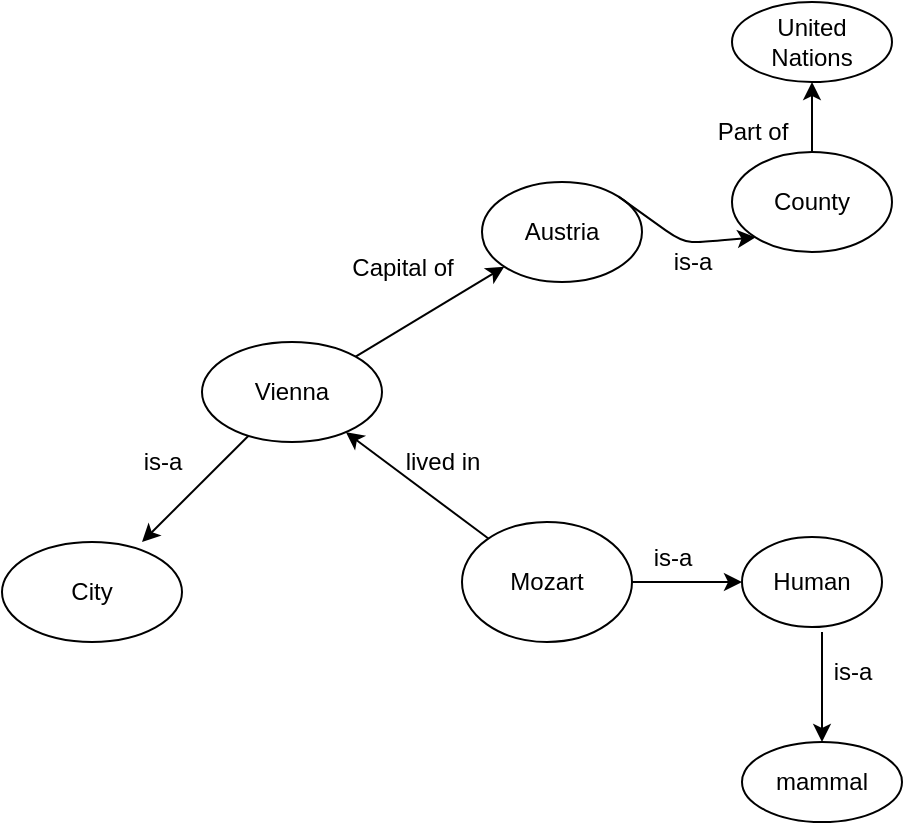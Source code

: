<mxfile version="14.1.3" type="github">
  <diagram id="Qs0lFPgyOlP8jGPyLrFV" name="Page-1">
    <mxGraphModel dx="764" dy="835" grid="1" gridSize="10" guides="1" tooltips="1" connect="1" arrows="1" fold="1" page="1" pageScale="1" pageWidth="827" pageHeight="1169" math="0" shadow="0">
      <root>
        <mxCell id="0" />
        <mxCell id="1" parent="0" />
        <mxCell id="Od3kULqFE9dyoIkfnW6N-1" value="Vienna" style="ellipse;whiteSpace=wrap;html=1;" vertex="1" parent="1">
          <mxGeometry x="130" y="410" width="90" height="50" as="geometry" />
        </mxCell>
        <mxCell id="Od3kULqFE9dyoIkfnW6N-2" value="City" style="ellipse;whiteSpace=wrap;html=1;" vertex="1" parent="1">
          <mxGeometry x="30" y="510" width="90" height="50" as="geometry" />
        </mxCell>
        <mxCell id="Od3kULqFE9dyoIkfnW6N-3" value="Austria" style="ellipse;whiteSpace=wrap;html=1;" vertex="1" parent="1">
          <mxGeometry x="270" y="330" width="80" height="50" as="geometry" />
        </mxCell>
        <mxCell id="Od3kULqFE9dyoIkfnW6N-4" value="" style="endArrow=classic;html=1;entryX=0.778;entryY=0;entryDx=0;entryDy=0;entryPerimeter=0;" edge="1" parent="1" source="Od3kULqFE9dyoIkfnW6N-1" target="Od3kULqFE9dyoIkfnW6N-2">
          <mxGeometry width="50" height="50" relative="1" as="geometry">
            <mxPoint x="130" y="460" as="sourcePoint" />
            <mxPoint x="180" y="410" as="targetPoint" />
          </mxGeometry>
        </mxCell>
        <mxCell id="Od3kULqFE9dyoIkfnW6N-5" value="is-a " style="text;html=1;align=center;verticalAlign=middle;resizable=0;points=[];autosize=1;" vertex="1" parent="1">
          <mxGeometry x="95" y="460" width="30" height="20" as="geometry" />
        </mxCell>
        <mxCell id="Od3kULqFE9dyoIkfnW6N-6" value="" style="endArrow=classic;html=1;exitX=1;exitY=0;exitDx=0;exitDy=0;" edge="1" parent="1" source="Od3kULqFE9dyoIkfnW6N-1" target="Od3kULqFE9dyoIkfnW6N-3">
          <mxGeometry width="50" height="50" relative="1" as="geometry">
            <mxPoint x="190" y="420" as="sourcePoint" />
            <mxPoint x="240" y="370" as="targetPoint" />
          </mxGeometry>
        </mxCell>
        <mxCell id="Od3kULqFE9dyoIkfnW6N-7" value="&lt;div&gt;Capital of&lt;/div&gt;&lt;div&gt;&lt;br&gt;&lt;/div&gt;" style="text;html=1;align=center;verticalAlign=middle;resizable=0;points=[];autosize=1;" vertex="1" parent="1">
          <mxGeometry x="200" y="365" width="60" height="30" as="geometry" />
        </mxCell>
        <mxCell id="Od3kULqFE9dyoIkfnW6N-8" value="County" style="ellipse;whiteSpace=wrap;html=1;" vertex="1" parent="1">
          <mxGeometry x="395" y="315" width="80" height="50" as="geometry" />
        </mxCell>
        <mxCell id="Od3kULqFE9dyoIkfnW6N-10" value="" style="endArrow=classic;html=1;entryX=0;entryY=1;entryDx=0;entryDy=0;exitX=1;exitY=0;exitDx=0;exitDy=0;" edge="1" parent="1" source="Od3kULqFE9dyoIkfnW6N-3" target="Od3kULqFE9dyoIkfnW6N-8">
          <mxGeometry width="50" height="50" relative="1" as="geometry">
            <mxPoint x="310" y="330" as="sourcePoint" />
            <mxPoint x="360" y="280" as="targetPoint" />
            <Array as="points">
              <mxPoint x="370" y="360" />
              <mxPoint x="380" y="360" />
            </Array>
          </mxGeometry>
        </mxCell>
        <mxCell id="Od3kULqFE9dyoIkfnW6N-11" value="is-a " style="text;html=1;align=center;verticalAlign=middle;resizable=0;points=[];autosize=1;" vertex="1" parent="1">
          <mxGeometry x="360" y="360" width="30" height="20" as="geometry" />
        </mxCell>
        <mxCell id="Od3kULqFE9dyoIkfnW6N-12" value="United Nations" style="ellipse;whiteSpace=wrap;html=1;" vertex="1" parent="1">
          <mxGeometry x="395" y="240" width="80" height="40" as="geometry" />
        </mxCell>
        <mxCell id="Od3kULqFE9dyoIkfnW6N-13" value="" style="endArrow=classic;html=1;exitX=0.5;exitY=0;exitDx=0;exitDy=0;" edge="1" parent="1" source="Od3kULqFE9dyoIkfnW6N-8" target="Od3kULqFE9dyoIkfnW6N-12">
          <mxGeometry width="50" height="50" relative="1" as="geometry">
            <mxPoint x="414" y="230" as="sourcePoint" />
            <mxPoint x="464" y="180" as="targetPoint" />
          </mxGeometry>
        </mxCell>
        <mxCell id="Od3kULqFE9dyoIkfnW6N-14" value="Part of" style="text;html=1;align=center;verticalAlign=middle;resizable=0;points=[];autosize=1;" vertex="1" parent="1">
          <mxGeometry x="380" y="295" width="50" height="20" as="geometry" />
        </mxCell>
        <mxCell id="Od3kULqFE9dyoIkfnW6N-19" style="edgeStyle=orthogonalEdgeStyle;rounded=0;orthogonalLoop=1;jettySize=auto;html=1;" edge="1" parent="1" source="Od3kULqFE9dyoIkfnW6N-15">
          <mxGeometry relative="1" as="geometry">
            <mxPoint x="400" y="530" as="targetPoint" />
          </mxGeometry>
        </mxCell>
        <mxCell id="Od3kULqFE9dyoIkfnW6N-15" value="Mozart" style="ellipse;whiteSpace=wrap;html=1;" vertex="1" parent="1">
          <mxGeometry x="260" y="500" width="85" height="60" as="geometry" />
        </mxCell>
        <mxCell id="Od3kULqFE9dyoIkfnW6N-16" value="Human" style="ellipse;whiteSpace=wrap;html=1;" vertex="1" parent="1">
          <mxGeometry x="400" y="507.5" width="70" height="45" as="geometry" />
        </mxCell>
        <mxCell id="Od3kULqFE9dyoIkfnW6N-17" value="" style="endArrow=classic;html=1;" edge="1" parent="1" source="Od3kULqFE9dyoIkfnW6N-15" target="Od3kULqFE9dyoIkfnW6N-1">
          <mxGeometry width="50" height="50" relative="1" as="geometry">
            <mxPoint x="370" y="450" as="sourcePoint" />
            <mxPoint x="420" y="400" as="targetPoint" />
          </mxGeometry>
        </mxCell>
        <mxCell id="Od3kULqFE9dyoIkfnW6N-18" value="lived in" style="text;html=1;align=center;verticalAlign=middle;resizable=0;points=[];autosize=1;" vertex="1" parent="1">
          <mxGeometry x="225" y="460" width="50" height="20" as="geometry" />
        </mxCell>
        <mxCell id="Od3kULqFE9dyoIkfnW6N-21" value="mammal" style="ellipse;whiteSpace=wrap;html=1;" vertex="1" parent="1">
          <mxGeometry x="400" y="610" width="80" height="40" as="geometry" />
        </mxCell>
        <mxCell id="Od3kULqFE9dyoIkfnW6N-23" value="" style="endArrow=classic;html=1;" edge="1" parent="1" target="Od3kULqFE9dyoIkfnW6N-21">
          <mxGeometry width="50" height="50" relative="1" as="geometry">
            <mxPoint x="440" y="555" as="sourcePoint" />
            <mxPoint x="490" y="505" as="targetPoint" />
          </mxGeometry>
        </mxCell>
        <mxCell id="Od3kULqFE9dyoIkfnW6N-24" value="is-a " style="text;html=1;align=center;verticalAlign=middle;resizable=0;points=[];autosize=1;" vertex="1" parent="1">
          <mxGeometry x="440" y="565" width="30" height="20" as="geometry" />
        </mxCell>
        <mxCell id="Od3kULqFE9dyoIkfnW6N-25" value="is-a " style="text;html=1;align=center;verticalAlign=middle;resizable=0;points=[];autosize=1;" vertex="1" parent="1">
          <mxGeometry x="350" y="507.5" width="30" height="20" as="geometry" />
        </mxCell>
      </root>
    </mxGraphModel>
  </diagram>
</mxfile>
